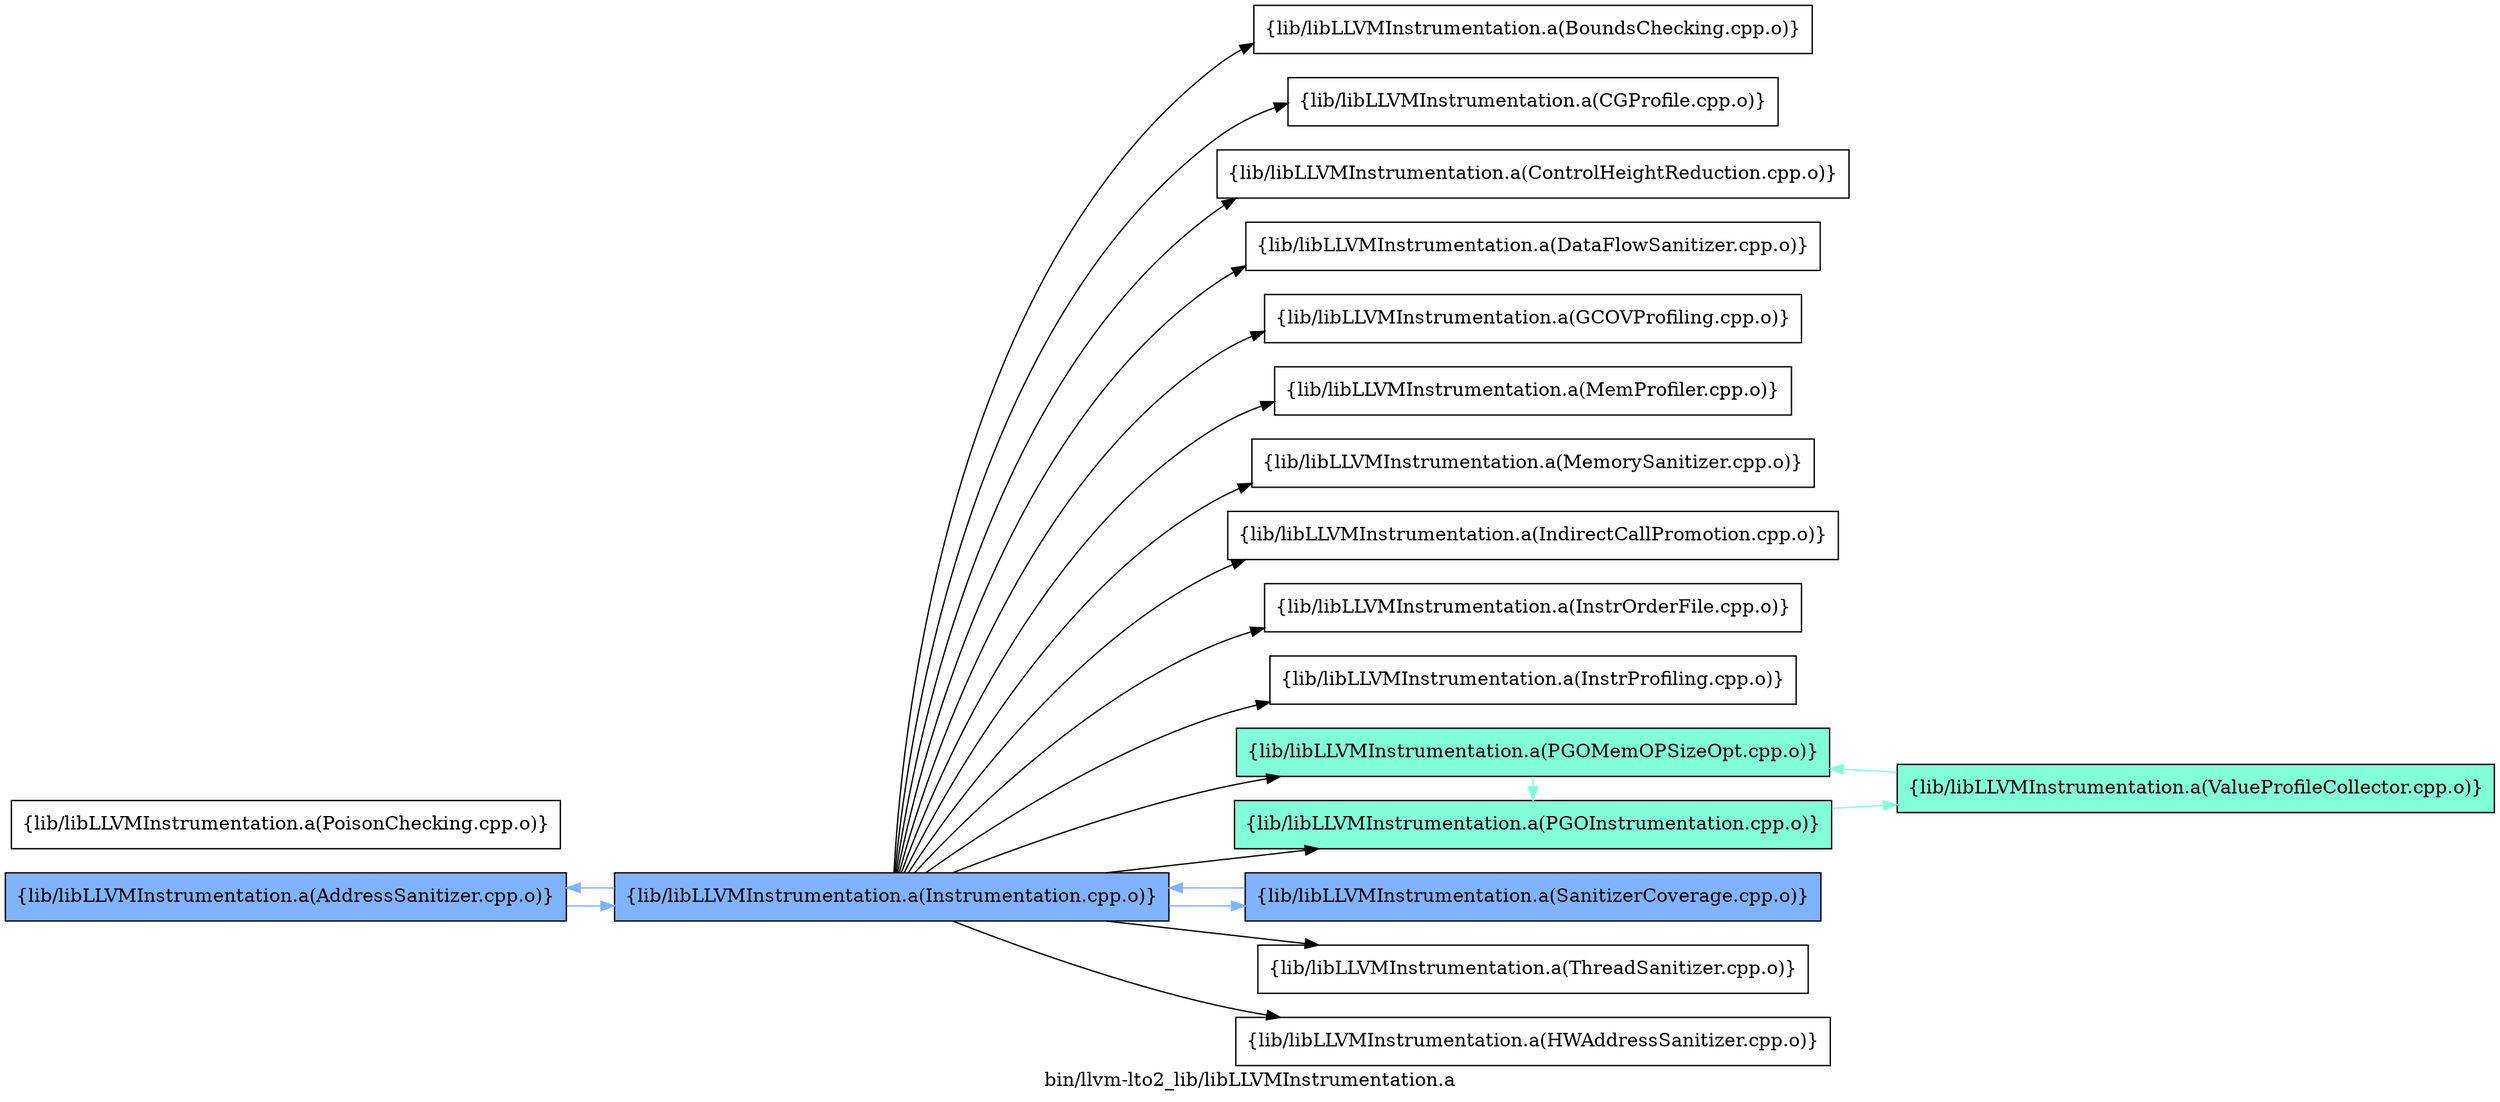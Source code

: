 digraph "bin/llvm-lto2_lib/libLLVMInstrumentation.a" {
	label="bin/llvm-lto2_lib/libLLVMInstrumentation.a";
	rankdir=LR;
	{ rank=same; Node0x55c4b1893b28;  }
	{ rank=same; Node0x55c4b18901a8;  }
	{ rank=same; Node0x55c4b1898038; Node0x55c4b1898768; Node0x55c4b1897778; Node0x55c4b1896a58; Node0x55c4b18972c8; Node0x55c4b1896648; Node0x55c4b1890748; Node0x55c4b188ffc8; Node0x55c4b188a898; Node0x55c4b188a668; Node0x55c4b1888728; Node0x55c4b18893a8; Node0x55c4b1887418; Node0x55c4b18863d8; Node0x55c4b1885f78;  }

	Node0x55c4b1893b28 [shape=record,shape=box,group=2,style=filled,fillcolor="0.600000 0.5 1",label="{lib/libLLVMInstrumentation.a(AddressSanitizer.cpp.o)}"];
	Node0x55c4b1893b28 -> Node0x55c4b18901a8[color="0.600000 0.5 1"];
	Node0x55c4b1898038 [shape=record,shape=box,group=0,label="{lib/libLLVMInstrumentation.a(BoundsChecking.cpp.o)}"];
	Node0x55c4b1898768 [shape=record,shape=box,group=0,label="{lib/libLLVMInstrumentation.a(CGProfile.cpp.o)}"];
	Node0x55c4b1897778 [shape=record,shape=box,group=0,label="{lib/libLLVMInstrumentation.a(ControlHeightReduction.cpp.o)}"];
	Node0x55c4b1896a58 [shape=record,shape=box,group=0,label="{lib/libLLVMInstrumentation.a(DataFlowSanitizer.cpp.o)}"];
	Node0x55c4b18972c8 [shape=record,shape=box,group=0,label="{lib/libLLVMInstrumentation.a(GCOVProfiling.cpp.o)}"];
	Node0x55c4b1896648 [shape=record,shape=box,group=0,label="{lib/libLLVMInstrumentation.a(MemProfiler.cpp.o)}"];
	Node0x55c4b1890748 [shape=record,shape=box,group=0,label="{lib/libLLVMInstrumentation.a(MemorySanitizer.cpp.o)}"];
	Node0x55c4b188ffc8 [shape=record,shape=box,group=0,label="{lib/libLLVMInstrumentation.a(IndirectCallPromotion.cpp.o)}"];
	Node0x55c4b188a898 [shape=record,shape=box,group=0,label="{lib/libLLVMInstrumentation.a(InstrOrderFile.cpp.o)}"];
	Node0x55c4b188a668 [shape=record,shape=box,group=0,label="{lib/libLLVMInstrumentation.a(InstrProfiling.cpp.o)}"];
	Node0x55c4b1888728 [shape=record,shape=box,group=1,style=filled,fillcolor="0.450000 0.5 1",label="{lib/libLLVMInstrumentation.a(PGOInstrumentation.cpp.o)}"];
	Node0x55c4b1888728 -> Node0x55c4b1888138[color="0.450000 0.5 1"];
	Node0x55c4b18893a8 [shape=record,shape=box,group=1,style=filled,fillcolor="0.450000 0.5 1",label="{lib/libLLVMInstrumentation.a(PGOMemOPSizeOpt.cpp.o)}"];
	Node0x55c4b18893a8 -> Node0x55c4b1888728[color="0.450000 0.5 1"];
	Node0x55c4b1889088 [shape=record,shape=box,group=0,label="{lib/libLLVMInstrumentation.a(PoisonChecking.cpp.o)}"];
	Node0x55c4b1887418 [shape=record,shape=box,group=2,style=filled,fillcolor="0.600000 0.5 1",label="{lib/libLLVMInstrumentation.a(SanitizerCoverage.cpp.o)}"];
	Node0x55c4b1887418 -> Node0x55c4b18901a8[color="0.600000 0.5 1"];
	Node0x55c4b18863d8 [shape=record,shape=box,group=0,label="{lib/libLLVMInstrumentation.a(ThreadSanitizer.cpp.o)}"];
	Node0x55c4b1885f78 [shape=record,shape=box,group=0,label="{lib/libLLVMInstrumentation.a(HWAddressSanitizer.cpp.o)}"];
	Node0x55c4b18901a8 [shape=record,shape=box,group=2,style=filled,fillcolor="0.600000 0.5 1",label="{lib/libLLVMInstrumentation.a(Instrumentation.cpp.o)}"];
	Node0x55c4b18901a8 -> Node0x55c4b1893b28[color="0.600000 0.5 1"];
	Node0x55c4b18901a8 -> Node0x55c4b1898038;
	Node0x55c4b18901a8 -> Node0x55c4b1898768;
	Node0x55c4b18901a8 -> Node0x55c4b1897778;
	Node0x55c4b18901a8 -> Node0x55c4b1896a58;
	Node0x55c4b18901a8 -> Node0x55c4b18972c8;
	Node0x55c4b18901a8 -> Node0x55c4b1896648;
	Node0x55c4b18901a8 -> Node0x55c4b1890748;
	Node0x55c4b18901a8 -> Node0x55c4b188ffc8;
	Node0x55c4b18901a8 -> Node0x55c4b188a898;
	Node0x55c4b18901a8 -> Node0x55c4b188a668;
	Node0x55c4b18901a8 -> Node0x55c4b1888728;
	Node0x55c4b18901a8 -> Node0x55c4b18893a8;
	Node0x55c4b18901a8 -> Node0x55c4b1887418[color="0.600000 0.5 1"];
	Node0x55c4b18901a8 -> Node0x55c4b18863d8;
	Node0x55c4b18901a8 -> Node0x55c4b1885f78;
	Node0x55c4b1888138 [shape=record,shape=box,group=1,style=filled,fillcolor="0.450000 0.5 1",label="{lib/libLLVMInstrumentation.a(ValueProfileCollector.cpp.o)}"];
	Node0x55c4b1888138 -> Node0x55c4b18893a8[color="0.450000 0.5 1"];
}
